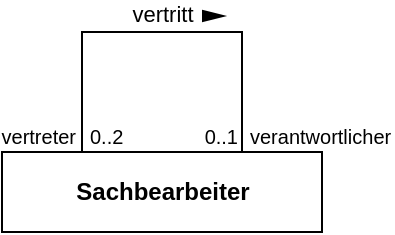 <mxfile version="22.1.0" type="device">
  <diagram id="IKdcczgC__YtXfX8UIwX" name="Page-1">
    <mxGraphModel dx="1242" dy="659" grid="1" gridSize="10" guides="1" tooltips="1" connect="1" arrows="1" fold="1" page="1" pageScale="1" pageWidth="827" pageHeight="1169" math="0" shadow="0">
      <root>
        <mxCell id="0" />
        <mxCell id="1" parent="0" />
        <mxCell id="m_R6_4stdK32f-bWhgOH-19" value="vertritt" style="endArrow=none;html=1;endFill=0;verticalAlign=bottom;exitX=0.75;exitY=0;exitDx=0;exitDy=0;entryX=0.25;entryY=0;entryDx=0;entryDy=0;rounded=0;labelBackgroundColor=none;" parent="1" source="m_R6_4stdK32f-bWhgOH-1" target="m_R6_4stdK32f-bWhgOH-1" edge="1">
          <mxGeometry relative="1" as="geometry">
            <mxPoint x="120" y="240" as="sourcePoint" />
            <mxPoint x="80" y="120" as="targetPoint" />
            <Array as="points">
              <mxPoint x="160" y="100" />
              <mxPoint x="80" y="100" />
            </Array>
          </mxGeometry>
        </mxCell>
        <mxCell id="m_R6_4stdK32f-bWhgOH-20" value="&lt;font style=&quot;font-size: 9px;&quot;&gt;&lt;sub&gt;&lt;font style=&quot;font-size: 8px;&quot;&gt;&lt;font style=&quot;font-size: 9px;&quot;&gt;&lt;font style=&quot;font-size: 10px;&quot;&gt;verantwortlicher&lt;/font&gt;&lt;/font&gt;&lt;/font&gt;&lt;/sub&gt;&lt;/font&gt;" style="resizable=0;html=1;align=left;verticalAlign=bottom;labelBackgroundColor=none;fontSize=10;spacingTop=0;spacingLeft=4;spacing=0;spacingBottom=2;" parent="m_R6_4stdK32f-bWhgOH-19" connectable="0" vertex="1">
          <mxGeometry x="-1" relative="1" as="geometry" />
        </mxCell>
        <mxCell id="m_R6_4stdK32f-bWhgOH-21" value="&lt;font style=&quot;font-size: 9px;&quot;&gt;&lt;sub&gt;&lt;font style=&quot;font-size: 8px;&quot;&gt;&lt;font style=&quot;font-size: 9px;&quot;&gt;&lt;font style=&quot;font-size: 10px;&quot;&gt;vertreter&lt;/font&gt;&lt;/font&gt;&lt;/font&gt;&lt;/sub&gt;&lt;/font&gt;" style="resizable=0;html=1;align=right;verticalAlign=bottom;labelBackgroundColor=none;fontSize=10;spacingLeft=0;spacing=0;spacingBottom=2;spacingRight=5;spacingTop=0;" parent="m_R6_4stdK32f-bWhgOH-19" connectable="0" vertex="1">
          <mxGeometry x="1" relative="1" as="geometry" />
        </mxCell>
        <mxCell id="m_R6_4stdK32f-bWhgOH-1" value="&lt;b&gt;Sachbearbeiter&lt;/b&gt;" style="html=1;fontStyle=0" parent="1" vertex="1">
          <mxGeometry x="40" y="160" width="160" height="40" as="geometry" />
        </mxCell>
        <mxCell id="19y9xz3U2XeAm1oFRW64-9" value="" style="triangle;whiteSpace=wrap;html=1;dashed=0;direction=north;fillColor=#000000;aspect=fixed;rotation=90;" parent="1" vertex="1">
          <mxGeometry x="143" y="87" width="5" height="10" as="geometry" />
        </mxCell>
        <mxCell id="19y9xz3U2XeAm1oFRW64-11" value="0..1" style="resizable=0;html=1;align=right;verticalAlign=bottom;labelBackgroundColor=none;fontSize=10;spacingTop=0;spacingLeft=0;spacing=0;spacingBottom=2;spacingRight=4;" parent="1" connectable="0" vertex="1">
          <mxGeometry x="160" y="160" as="geometry" />
        </mxCell>
        <mxCell id="19y9xz3U2XeAm1oFRW64-12" value="&lt;sub&gt;&lt;font style=&quot;font-size: 9px;&quot;&gt;&lt;font style=&quot;font-size: 10px;&quot;&gt;0..2&lt;/font&gt;&lt;/font&gt;&lt;/sub&gt;" style="resizable=0;html=1;align=left;verticalAlign=bottom;labelBackgroundColor=none;fontSize=10;spacingLeft=4;spacing=0;spacingBottom=2;spacingRight=0;spacingTop=0;" parent="1" connectable="0" vertex="1">
          <mxGeometry x="80" y="160" as="geometry" />
        </mxCell>
      </root>
    </mxGraphModel>
  </diagram>
</mxfile>
